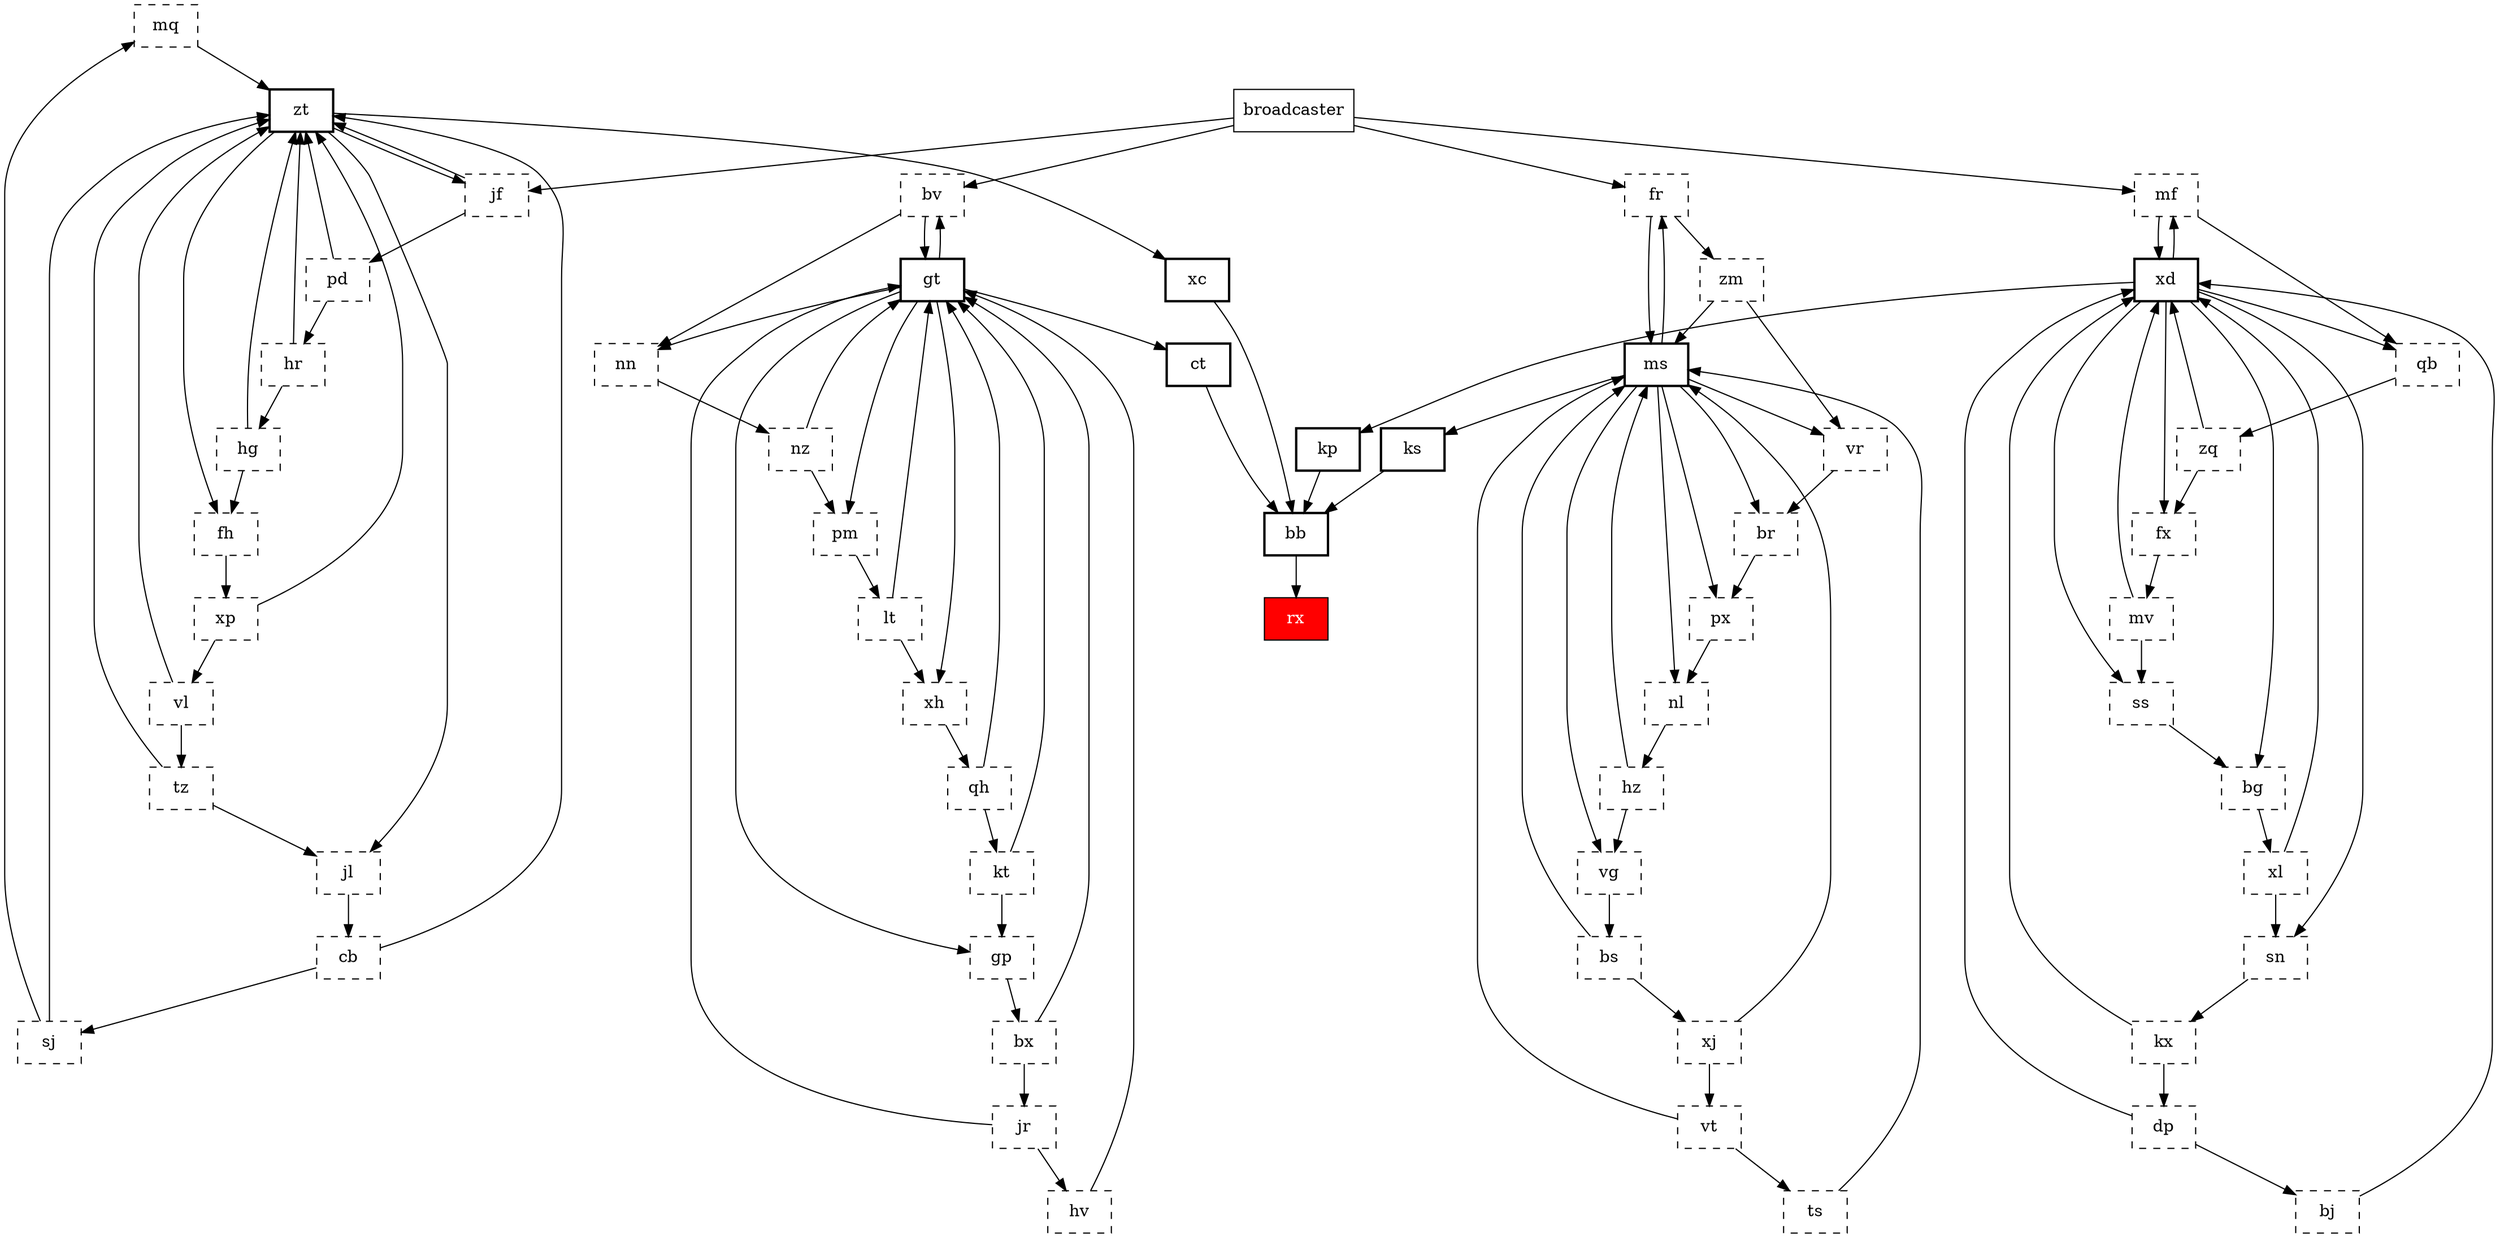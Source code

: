digraph {
  node [shape=box]
  mq [style=dashed]; mq -> zt
  jr [style=dashed]; jr -> gt, hv
  qh [style=dashed]; qh -> gt, kt
  hr [style=dashed]; hr -> hg, zt
  px [style=dashed]; px -> nl
  fx [style=dashed]; fx -> mv
  tz [style=dashed]; tz -> jl, zt
  mv [style=dashed]; mv -> xd, ss
  cb [style=dashed]; cb -> sj, zt
  sn [style=dashed]; sn -> kx
  xp [style=dashed]; xp -> vl, zt
  nl [style=dashed]; nl -> hz
  dp [style=dashed]; dp -> bj, xd
  zq [style=dashed]; zq -> xd, fx
  hv [style=dashed]; hv -> gt
  zm [style=dashed]; zm -> ms, vr
  ct [style=bold]; ct -> bb
  xd [style=bold]; xd -> kp, bg, ss, sn, mf, qb, fx
  kp [style=bold]; kp -> bb
  gt [style=bold]; gt -> pm, xh, gp, nn, bv, ct
  ss [style=dashed]; ss -> bg
  zt [style=bold]; zt -> jl, xc, jf, fh
  ms [style=bold]; ms -> br, nl, px, vg, vr, ks, fr
  xj [style=dashed]; xj -> ms, vt
  ts [style=dashed]; ts -> ms
  lt [style=dashed]; lt -> gt, xh
  gp [style=dashed]; gp -> bx
  br [style=dashed]; br -> px
  sj [style=dashed]; sj -> mq, zt
  broadcaster -> fr, jf, mf, bv
  jl [style=dashed]; jl -> cb
  mf [style=dashed]; mf -> xd, qb
  vl [style=dashed]; vl -> zt, tz
  ks [style=bold]; ks -> bb
  bb [style=bold]; bb -> rx
  bv [style=dashed]; bv -> gt, nn
  bs [style=dashed]; bs -> xj, ms
  vt [style=dashed]; vt -> ms, ts
  nn [style=dashed]; nn -> nz
  nz [style=dashed]; nz -> pm, gt
  xh [style=dashed]; xh -> qh
  xl [style=dashed]; xl -> xd, sn
  fr [style=dashed]; fr -> ms, zm
  pd [style=dashed]; pd -> hr, zt
  pm [style=dashed]; pm -> lt
  vg [style=dashed]; vg -> bs
  bj [style=dashed]; bj -> xd
  fh [style=dashed]; fh -> xp
  qb [style=dashed]; qb -> zq
  kx [style=dashed]; kx -> dp, xd
  bx [style=dashed]; bx -> jr, gt
  vr [style=dashed]; vr -> br
  hg [style=dashed]; hg -> fh, zt
  kt [style=dashed]; kt -> gp, gt
  hz [style=dashed]; hz -> ms, vg
  jf [style=dashed]; jf -> zt, pd
  bg [style=dashed]; bg -> xl
  xc [style=bold]; xc -> bb
  rx [style=filled, fillcolor=red, fontcolor=white]
}
